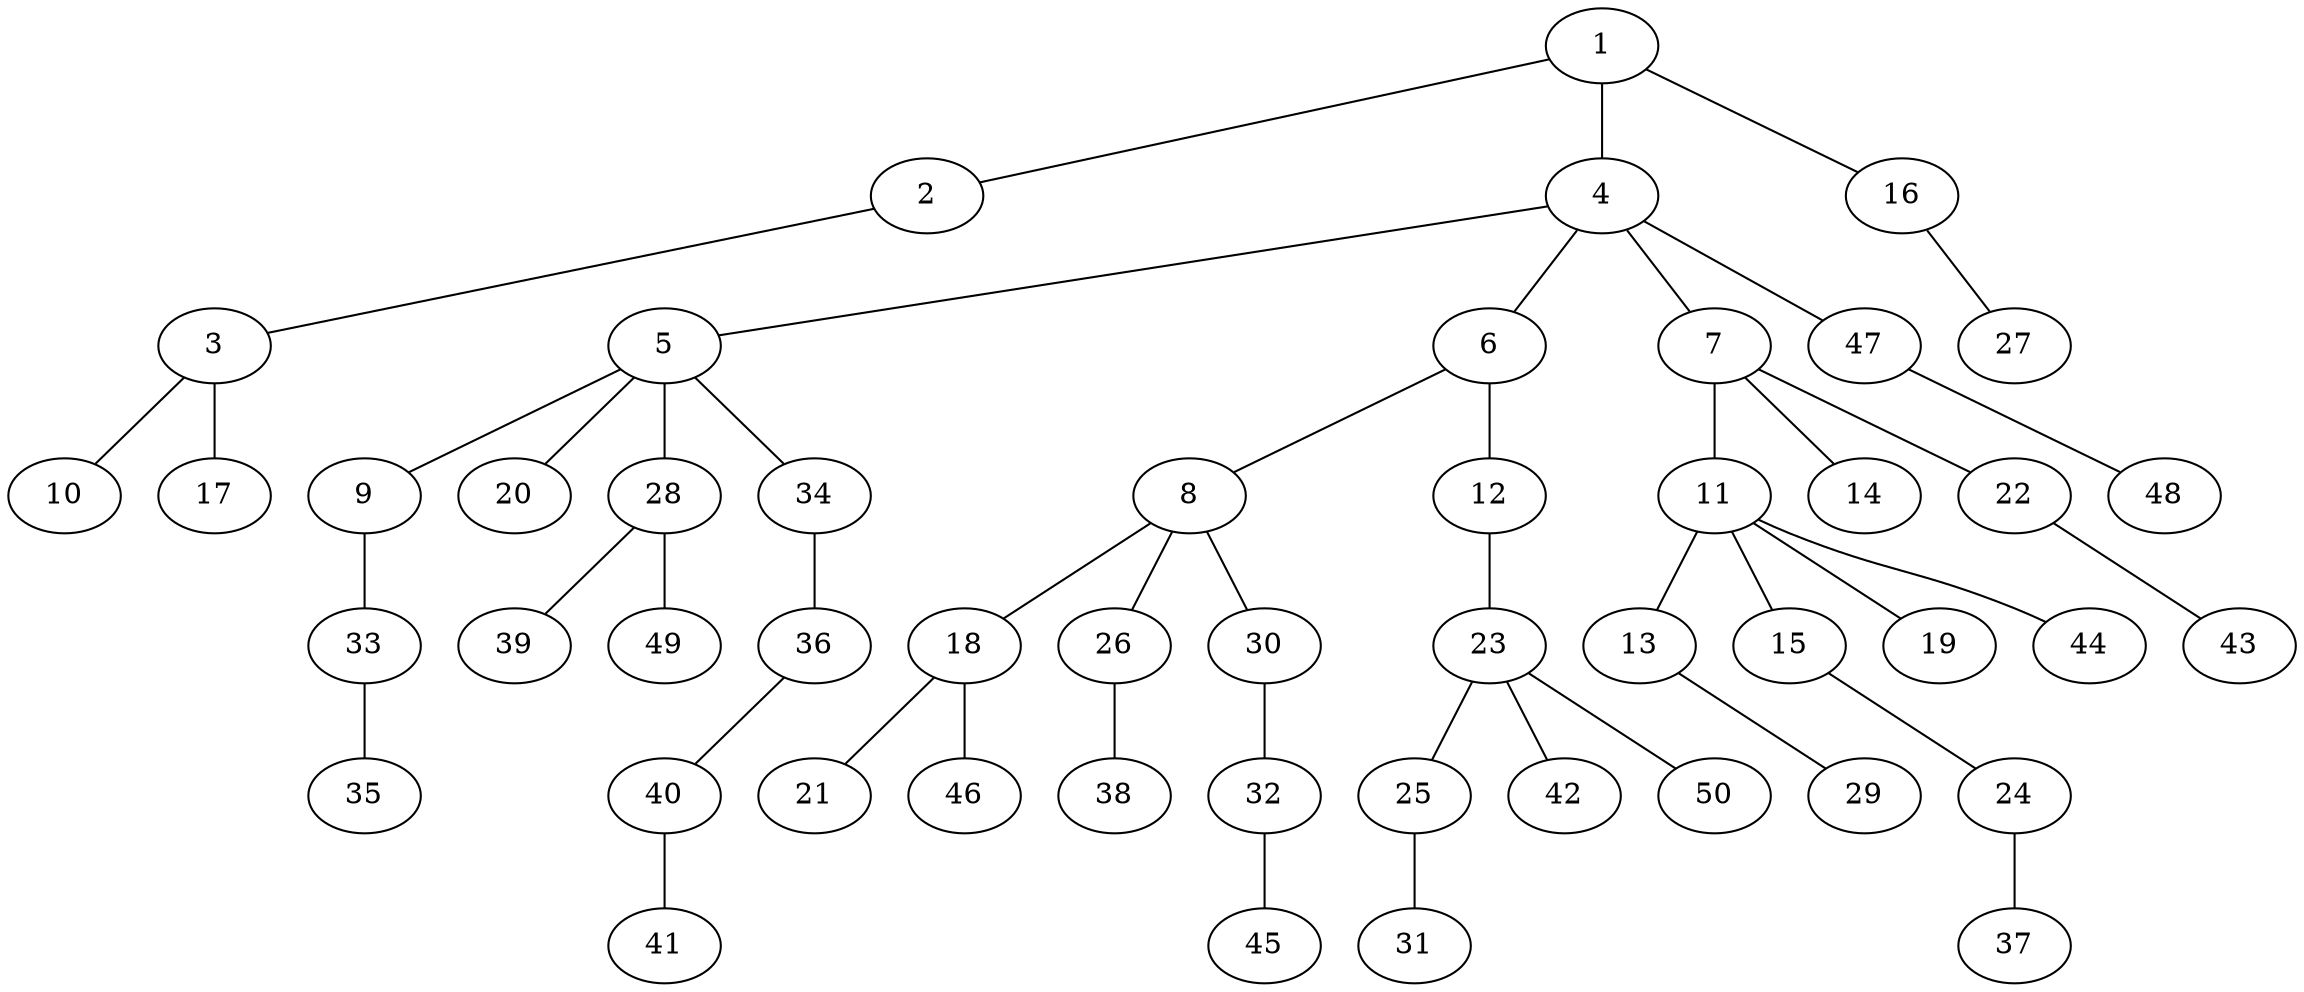 graph graphname {1--2
1--4
1--16
2--3
3--10
3--17
4--5
4--6
4--7
4--47
5--9
5--20
5--28
5--34
6--8
6--12
7--11
7--14
7--22
8--18
8--26
8--30
9--33
11--13
11--15
11--19
11--44
12--23
13--29
15--24
16--27
18--21
18--46
22--43
23--25
23--42
23--50
24--37
25--31
26--38
28--39
28--49
30--32
32--45
33--35
34--36
36--40
40--41
47--48
}